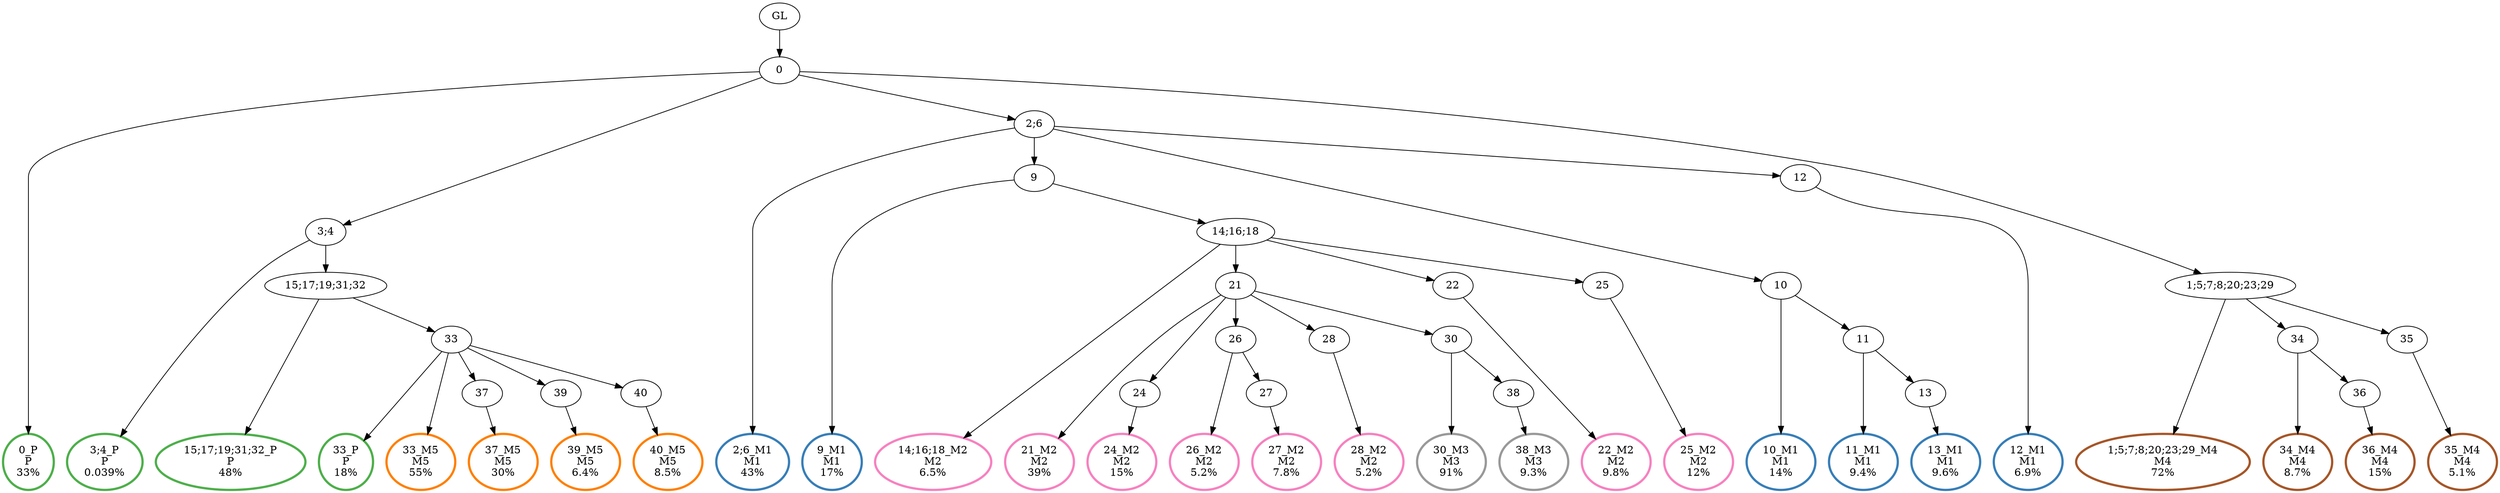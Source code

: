 digraph T {
	{
		rank=same
		53 [penwidth=3,colorscheme=set19,color=3,label="0_P\nP\n33%"]
		51 [penwidth=3,colorscheme=set19,color=3,label="3;4_P\nP\n0.039%"]
		49 [penwidth=3,colorscheme=set19,color=3,label="15;17;19;31;32_P\nP\n48%"]
		47 [penwidth=3,colorscheme=set19,color=3,label="33_P\nP\n18%"]
		45 [penwidth=3,colorscheme=set19,color=2,label="2;6_M1\nM1\n43%"]
		43 [penwidth=3,colorscheme=set19,color=2,label="9_M1\nM1\n17%"]
		41 [penwidth=3,colorscheme=set19,color=2,label="10_M1\nM1\n14%"]
		39 [penwidth=3,colorscheme=set19,color=2,label="11_M1\nM1\n9.4%"]
		37 [penwidth=3,colorscheme=set19,color=2,label="13_M1\nM1\n9.6%"]
		35 [penwidth=3,colorscheme=set19,color=2,label="12_M1\nM1\n6.9%"]
		33 [penwidth=3,colorscheme=set19,color=8,label="14;16;18_M2\nM2\n6.5%"]
		31 [penwidth=3,colorscheme=set19,color=8,label="21_M2\nM2\n39%"]
		29 [penwidth=3,colorscheme=set19,color=8,label="24_M2\nM2\n15%"]
		27 [penwidth=3,colorscheme=set19,color=8,label="26_M2\nM2\n5.2%"]
		25 [penwidth=3,colorscheme=set19,color=8,label="27_M2\nM2\n7.8%"]
		23 [penwidth=3,colorscheme=set19,color=8,label="28_M2\nM2\n5.2%"]
		21 [penwidth=3,colorscheme=set19,color=8,label="22_M2\nM2\n9.8%"]
		19 [penwidth=3,colorscheme=set19,color=8,label="25_M2\nM2\n12%"]
		17 [penwidth=3,colorscheme=set19,color=9,label="30_M3\nM3\n91%"]
		15 [penwidth=3,colorscheme=set19,color=9,label="38_M3\nM3\n9.3%"]
		13 [penwidth=3,colorscheme=set19,color=7,label="1;5;7;8;20;23;29_M4\nM4\n72%"]
		11 [penwidth=3,colorscheme=set19,color=7,label="34_M4\nM4\n8.7%"]
		9 [penwidth=3,colorscheme=set19,color=7,label="36_M4\nM4\n15%"]
		7 [penwidth=3,colorscheme=set19,color=7,label="35_M4\nM4\n5.1%"]
		6 [penwidth=3,colorscheme=set19,color=5,label="33_M5\nM5\n55%"]
		4 [penwidth=3,colorscheme=set19,color=5,label="37_M5\nM5\n30%"]
		2 [penwidth=3,colorscheme=set19,color=5,label="39_M5\nM5\n6.4%"]
		0 [penwidth=3,colorscheme=set19,color=5,label="40_M5\nM5\n8.5%"]
	}
	55 [label="GL"]
	54 [label="0"]
	52 [label="3;4"]
	50 [label="15;17;19;31;32"]
	48 [label="33"]
	46 [label="2;6"]
	44 [label="9"]
	42 [label="10"]
	40 [label="11"]
	38 [label="13"]
	36 [label="12"]
	34 [label="14;16;18"]
	32 [label="21"]
	30 [label="24"]
	28 [label="26"]
	26 [label="27"]
	24 [label="28"]
	22 [label="22"]
	20 [label="25"]
	18 [label="30"]
	16 [label="38"]
	14 [label="1;5;7;8;20;23;29"]
	12 [label="34"]
	10 [label="36"]
	8 [label="35"]
	5 [label="37"]
	3 [label="39"]
	1 [label="40"]
	55 -> 54
	54 -> 53
	54 -> 52
	54 -> 46
	54 -> 14
	52 -> 51
	52 -> 50
	50 -> 49
	50 -> 48
	48 -> 47
	48 -> 6
	48 -> 5
	48 -> 3
	48 -> 1
	46 -> 45
	46 -> 44
	46 -> 42
	46 -> 36
	44 -> 43
	44 -> 34
	42 -> 41
	42 -> 40
	40 -> 39
	40 -> 38
	38 -> 37
	36 -> 35
	34 -> 33
	34 -> 32
	34 -> 22
	34 -> 20
	32 -> 31
	32 -> 30
	32 -> 28
	32 -> 24
	32 -> 18
	30 -> 29
	28 -> 27
	28 -> 26
	26 -> 25
	24 -> 23
	22 -> 21
	20 -> 19
	18 -> 17
	18 -> 16
	16 -> 15
	14 -> 13
	14 -> 12
	14 -> 8
	12 -> 11
	12 -> 10
	10 -> 9
	8 -> 7
	5 -> 4
	3 -> 2
	1 -> 0
}
